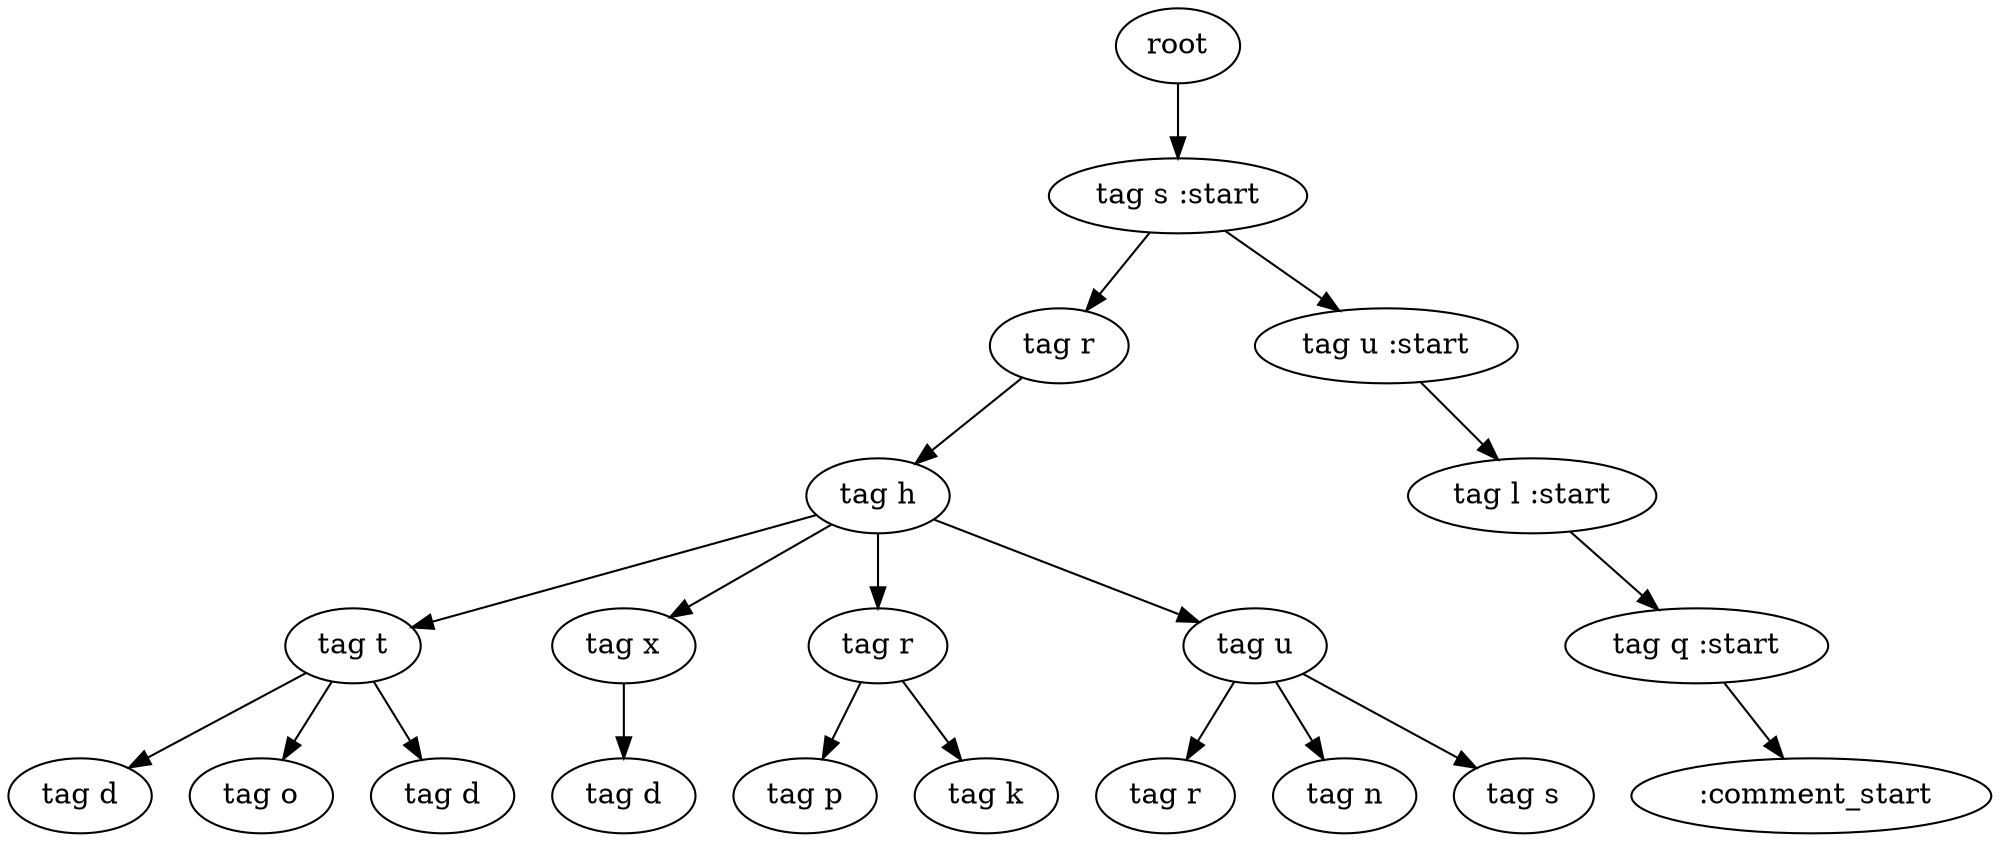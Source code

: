 digraph Tree{
0[label="root"];
0->00
00[label="tag s :start"];
00->000
000[label="tag r"];
000->0000
0000[label="tag h"];
0000->00000
00000[label="tag t"];
00000->000000
000000[label="tag d"];
00000->000001
000001[label="tag o"];
00000->000002
000002[label="tag d"];
0000->00001
00001[label="tag x"];
00001->000010
000010[label="tag d"];
0000->00002
00002[label="tag r"];
00002->000020
000020[label="tag p"];
00002->000021
000021[label="tag k"];
0000->00003
00003[label="tag u"];
00003->000030
000030[label="tag r"];
00003->000031
000031[label="tag n"];
00003->000032
000032[label="tag s"];
00->001
001[label="tag u :start"];
001->0010
0010[label="tag l :start"];
0010->00100
00100[label="tag q :start"];
00100->001000
001000[label=" :comment_start"];
}
